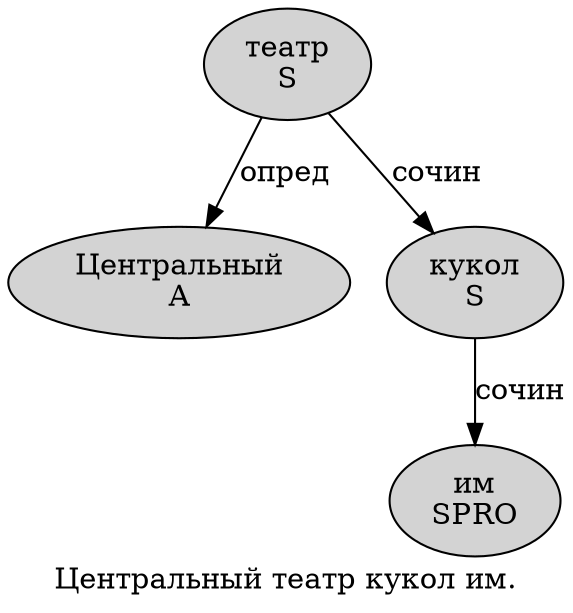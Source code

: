 digraph SENTENCE_755 {
	graph [label="Центральный театр кукол им."]
	node [style=filled]
		0 [label="Центральный
A" color="" fillcolor=lightgray penwidth=1 shape=ellipse]
		1 [label="театр
S" color="" fillcolor=lightgray penwidth=1 shape=ellipse]
		2 [label="кукол
S" color="" fillcolor=lightgray penwidth=1 shape=ellipse]
		3 [label="им
SPRO" color="" fillcolor=lightgray penwidth=1 shape=ellipse]
			1 -> 0 [label="опред"]
			1 -> 2 [label="сочин"]
			2 -> 3 [label="сочин"]
}
